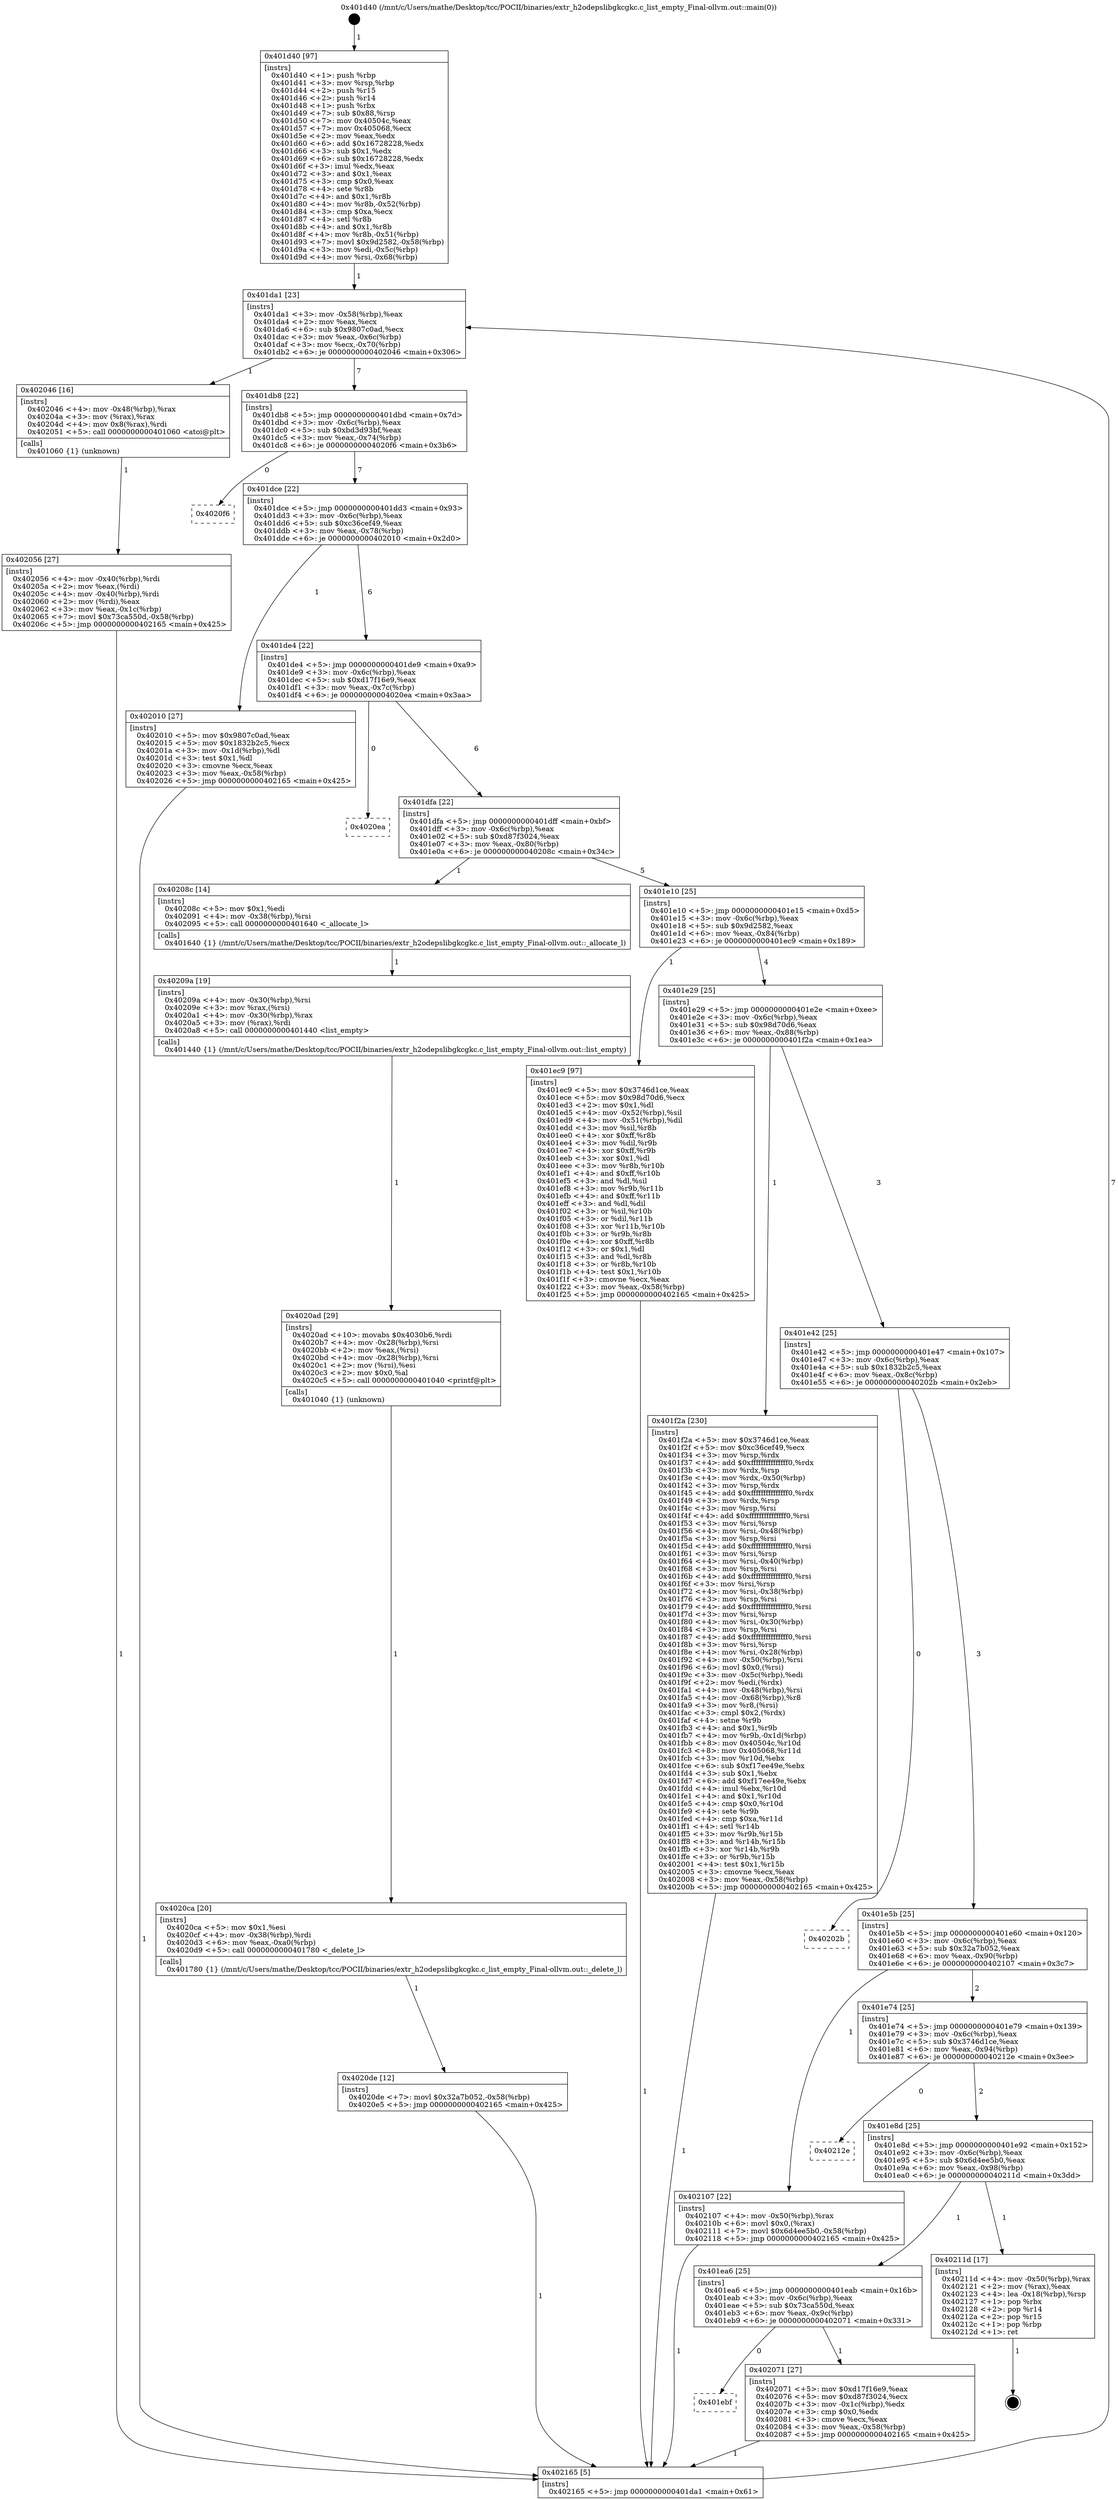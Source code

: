 digraph "0x401d40" {
  label = "0x401d40 (/mnt/c/Users/mathe/Desktop/tcc/POCII/binaries/extr_h2odepslibgkcgkc.c_list_empty_Final-ollvm.out::main(0))"
  labelloc = "t"
  node[shape=record]

  Entry [label="",width=0.3,height=0.3,shape=circle,fillcolor=black,style=filled]
  "0x401da1" [label="{
     0x401da1 [23]\l
     | [instrs]\l
     &nbsp;&nbsp;0x401da1 \<+3\>: mov -0x58(%rbp),%eax\l
     &nbsp;&nbsp;0x401da4 \<+2\>: mov %eax,%ecx\l
     &nbsp;&nbsp;0x401da6 \<+6\>: sub $0x9807c0ad,%ecx\l
     &nbsp;&nbsp;0x401dac \<+3\>: mov %eax,-0x6c(%rbp)\l
     &nbsp;&nbsp;0x401daf \<+3\>: mov %ecx,-0x70(%rbp)\l
     &nbsp;&nbsp;0x401db2 \<+6\>: je 0000000000402046 \<main+0x306\>\l
  }"]
  "0x402046" [label="{
     0x402046 [16]\l
     | [instrs]\l
     &nbsp;&nbsp;0x402046 \<+4\>: mov -0x48(%rbp),%rax\l
     &nbsp;&nbsp;0x40204a \<+3\>: mov (%rax),%rax\l
     &nbsp;&nbsp;0x40204d \<+4\>: mov 0x8(%rax),%rdi\l
     &nbsp;&nbsp;0x402051 \<+5\>: call 0000000000401060 \<atoi@plt\>\l
     | [calls]\l
     &nbsp;&nbsp;0x401060 \{1\} (unknown)\l
  }"]
  "0x401db8" [label="{
     0x401db8 [22]\l
     | [instrs]\l
     &nbsp;&nbsp;0x401db8 \<+5\>: jmp 0000000000401dbd \<main+0x7d\>\l
     &nbsp;&nbsp;0x401dbd \<+3\>: mov -0x6c(%rbp),%eax\l
     &nbsp;&nbsp;0x401dc0 \<+5\>: sub $0xbd3d93bf,%eax\l
     &nbsp;&nbsp;0x401dc5 \<+3\>: mov %eax,-0x74(%rbp)\l
     &nbsp;&nbsp;0x401dc8 \<+6\>: je 00000000004020f6 \<main+0x3b6\>\l
  }"]
  Exit [label="",width=0.3,height=0.3,shape=circle,fillcolor=black,style=filled,peripheries=2]
  "0x4020f6" [label="{
     0x4020f6\l
  }", style=dashed]
  "0x401dce" [label="{
     0x401dce [22]\l
     | [instrs]\l
     &nbsp;&nbsp;0x401dce \<+5\>: jmp 0000000000401dd3 \<main+0x93\>\l
     &nbsp;&nbsp;0x401dd3 \<+3\>: mov -0x6c(%rbp),%eax\l
     &nbsp;&nbsp;0x401dd6 \<+5\>: sub $0xc36cef49,%eax\l
     &nbsp;&nbsp;0x401ddb \<+3\>: mov %eax,-0x78(%rbp)\l
     &nbsp;&nbsp;0x401dde \<+6\>: je 0000000000402010 \<main+0x2d0\>\l
  }"]
  "0x4020de" [label="{
     0x4020de [12]\l
     | [instrs]\l
     &nbsp;&nbsp;0x4020de \<+7\>: movl $0x32a7b052,-0x58(%rbp)\l
     &nbsp;&nbsp;0x4020e5 \<+5\>: jmp 0000000000402165 \<main+0x425\>\l
  }"]
  "0x402010" [label="{
     0x402010 [27]\l
     | [instrs]\l
     &nbsp;&nbsp;0x402010 \<+5\>: mov $0x9807c0ad,%eax\l
     &nbsp;&nbsp;0x402015 \<+5\>: mov $0x1832b2c5,%ecx\l
     &nbsp;&nbsp;0x40201a \<+3\>: mov -0x1d(%rbp),%dl\l
     &nbsp;&nbsp;0x40201d \<+3\>: test $0x1,%dl\l
     &nbsp;&nbsp;0x402020 \<+3\>: cmovne %ecx,%eax\l
     &nbsp;&nbsp;0x402023 \<+3\>: mov %eax,-0x58(%rbp)\l
     &nbsp;&nbsp;0x402026 \<+5\>: jmp 0000000000402165 \<main+0x425\>\l
  }"]
  "0x401de4" [label="{
     0x401de4 [22]\l
     | [instrs]\l
     &nbsp;&nbsp;0x401de4 \<+5\>: jmp 0000000000401de9 \<main+0xa9\>\l
     &nbsp;&nbsp;0x401de9 \<+3\>: mov -0x6c(%rbp),%eax\l
     &nbsp;&nbsp;0x401dec \<+5\>: sub $0xd17f16e9,%eax\l
     &nbsp;&nbsp;0x401df1 \<+3\>: mov %eax,-0x7c(%rbp)\l
     &nbsp;&nbsp;0x401df4 \<+6\>: je 00000000004020ea \<main+0x3aa\>\l
  }"]
  "0x4020ca" [label="{
     0x4020ca [20]\l
     | [instrs]\l
     &nbsp;&nbsp;0x4020ca \<+5\>: mov $0x1,%esi\l
     &nbsp;&nbsp;0x4020cf \<+4\>: mov -0x38(%rbp),%rdi\l
     &nbsp;&nbsp;0x4020d3 \<+6\>: mov %eax,-0xa0(%rbp)\l
     &nbsp;&nbsp;0x4020d9 \<+5\>: call 0000000000401780 \<_delete_l\>\l
     | [calls]\l
     &nbsp;&nbsp;0x401780 \{1\} (/mnt/c/Users/mathe/Desktop/tcc/POCII/binaries/extr_h2odepslibgkcgkc.c_list_empty_Final-ollvm.out::_delete_l)\l
  }"]
  "0x4020ea" [label="{
     0x4020ea\l
  }", style=dashed]
  "0x401dfa" [label="{
     0x401dfa [22]\l
     | [instrs]\l
     &nbsp;&nbsp;0x401dfa \<+5\>: jmp 0000000000401dff \<main+0xbf\>\l
     &nbsp;&nbsp;0x401dff \<+3\>: mov -0x6c(%rbp),%eax\l
     &nbsp;&nbsp;0x401e02 \<+5\>: sub $0xd87f3024,%eax\l
     &nbsp;&nbsp;0x401e07 \<+3\>: mov %eax,-0x80(%rbp)\l
     &nbsp;&nbsp;0x401e0a \<+6\>: je 000000000040208c \<main+0x34c\>\l
  }"]
  "0x4020ad" [label="{
     0x4020ad [29]\l
     | [instrs]\l
     &nbsp;&nbsp;0x4020ad \<+10\>: movabs $0x4030b6,%rdi\l
     &nbsp;&nbsp;0x4020b7 \<+4\>: mov -0x28(%rbp),%rsi\l
     &nbsp;&nbsp;0x4020bb \<+2\>: mov %eax,(%rsi)\l
     &nbsp;&nbsp;0x4020bd \<+4\>: mov -0x28(%rbp),%rsi\l
     &nbsp;&nbsp;0x4020c1 \<+2\>: mov (%rsi),%esi\l
     &nbsp;&nbsp;0x4020c3 \<+2\>: mov $0x0,%al\l
     &nbsp;&nbsp;0x4020c5 \<+5\>: call 0000000000401040 \<printf@plt\>\l
     | [calls]\l
     &nbsp;&nbsp;0x401040 \{1\} (unknown)\l
  }"]
  "0x40208c" [label="{
     0x40208c [14]\l
     | [instrs]\l
     &nbsp;&nbsp;0x40208c \<+5\>: mov $0x1,%edi\l
     &nbsp;&nbsp;0x402091 \<+4\>: mov -0x38(%rbp),%rsi\l
     &nbsp;&nbsp;0x402095 \<+5\>: call 0000000000401640 \<_allocate_l\>\l
     | [calls]\l
     &nbsp;&nbsp;0x401640 \{1\} (/mnt/c/Users/mathe/Desktop/tcc/POCII/binaries/extr_h2odepslibgkcgkc.c_list_empty_Final-ollvm.out::_allocate_l)\l
  }"]
  "0x401e10" [label="{
     0x401e10 [25]\l
     | [instrs]\l
     &nbsp;&nbsp;0x401e10 \<+5\>: jmp 0000000000401e15 \<main+0xd5\>\l
     &nbsp;&nbsp;0x401e15 \<+3\>: mov -0x6c(%rbp),%eax\l
     &nbsp;&nbsp;0x401e18 \<+5\>: sub $0x9d2582,%eax\l
     &nbsp;&nbsp;0x401e1d \<+6\>: mov %eax,-0x84(%rbp)\l
     &nbsp;&nbsp;0x401e23 \<+6\>: je 0000000000401ec9 \<main+0x189\>\l
  }"]
  "0x40209a" [label="{
     0x40209a [19]\l
     | [instrs]\l
     &nbsp;&nbsp;0x40209a \<+4\>: mov -0x30(%rbp),%rsi\l
     &nbsp;&nbsp;0x40209e \<+3\>: mov %rax,(%rsi)\l
     &nbsp;&nbsp;0x4020a1 \<+4\>: mov -0x30(%rbp),%rax\l
     &nbsp;&nbsp;0x4020a5 \<+3\>: mov (%rax),%rdi\l
     &nbsp;&nbsp;0x4020a8 \<+5\>: call 0000000000401440 \<list_empty\>\l
     | [calls]\l
     &nbsp;&nbsp;0x401440 \{1\} (/mnt/c/Users/mathe/Desktop/tcc/POCII/binaries/extr_h2odepslibgkcgkc.c_list_empty_Final-ollvm.out::list_empty)\l
  }"]
  "0x401ec9" [label="{
     0x401ec9 [97]\l
     | [instrs]\l
     &nbsp;&nbsp;0x401ec9 \<+5\>: mov $0x3746d1ce,%eax\l
     &nbsp;&nbsp;0x401ece \<+5\>: mov $0x98d70d6,%ecx\l
     &nbsp;&nbsp;0x401ed3 \<+2\>: mov $0x1,%dl\l
     &nbsp;&nbsp;0x401ed5 \<+4\>: mov -0x52(%rbp),%sil\l
     &nbsp;&nbsp;0x401ed9 \<+4\>: mov -0x51(%rbp),%dil\l
     &nbsp;&nbsp;0x401edd \<+3\>: mov %sil,%r8b\l
     &nbsp;&nbsp;0x401ee0 \<+4\>: xor $0xff,%r8b\l
     &nbsp;&nbsp;0x401ee4 \<+3\>: mov %dil,%r9b\l
     &nbsp;&nbsp;0x401ee7 \<+4\>: xor $0xff,%r9b\l
     &nbsp;&nbsp;0x401eeb \<+3\>: xor $0x1,%dl\l
     &nbsp;&nbsp;0x401eee \<+3\>: mov %r8b,%r10b\l
     &nbsp;&nbsp;0x401ef1 \<+4\>: and $0xff,%r10b\l
     &nbsp;&nbsp;0x401ef5 \<+3\>: and %dl,%sil\l
     &nbsp;&nbsp;0x401ef8 \<+3\>: mov %r9b,%r11b\l
     &nbsp;&nbsp;0x401efb \<+4\>: and $0xff,%r11b\l
     &nbsp;&nbsp;0x401eff \<+3\>: and %dl,%dil\l
     &nbsp;&nbsp;0x401f02 \<+3\>: or %sil,%r10b\l
     &nbsp;&nbsp;0x401f05 \<+3\>: or %dil,%r11b\l
     &nbsp;&nbsp;0x401f08 \<+3\>: xor %r11b,%r10b\l
     &nbsp;&nbsp;0x401f0b \<+3\>: or %r9b,%r8b\l
     &nbsp;&nbsp;0x401f0e \<+4\>: xor $0xff,%r8b\l
     &nbsp;&nbsp;0x401f12 \<+3\>: or $0x1,%dl\l
     &nbsp;&nbsp;0x401f15 \<+3\>: and %dl,%r8b\l
     &nbsp;&nbsp;0x401f18 \<+3\>: or %r8b,%r10b\l
     &nbsp;&nbsp;0x401f1b \<+4\>: test $0x1,%r10b\l
     &nbsp;&nbsp;0x401f1f \<+3\>: cmovne %ecx,%eax\l
     &nbsp;&nbsp;0x401f22 \<+3\>: mov %eax,-0x58(%rbp)\l
     &nbsp;&nbsp;0x401f25 \<+5\>: jmp 0000000000402165 \<main+0x425\>\l
  }"]
  "0x401e29" [label="{
     0x401e29 [25]\l
     | [instrs]\l
     &nbsp;&nbsp;0x401e29 \<+5\>: jmp 0000000000401e2e \<main+0xee\>\l
     &nbsp;&nbsp;0x401e2e \<+3\>: mov -0x6c(%rbp),%eax\l
     &nbsp;&nbsp;0x401e31 \<+5\>: sub $0x98d70d6,%eax\l
     &nbsp;&nbsp;0x401e36 \<+6\>: mov %eax,-0x88(%rbp)\l
     &nbsp;&nbsp;0x401e3c \<+6\>: je 0000000000401f2a \<main+0x1ea\>\l
  }"]
  "0x402165" [label="{
     0x402165 [5]\l
     | [instrs]\l
     &nbsp;&nbsp;0x402165 \<+5\>: jmp 0000000000401da1 \<main+0x61\>\l
  }"]
  "0x401d40" [label="{
     0x401d40 [97]\l
     | [instrs]\l
     &nbsp;&nbsp;0x401d40 \<+1\>: push %rbp\l
     &nbsp;&nbsp;0x401d41 \<+3\>: mov %rsp,%rbp\l
     &nbsp;&nbsp;0x401d44 \<+2\>: push %r15\l
     &nbsp;&nbsp;0x401d46 \<+2\>: push %r14\l
     &nbsp;&nbsp;0x401d48 \<+1\>: push %rbx\l
     &nbsp;&nbsp;0x401d49 \<+7\>: sub $0x88,%rsp\l
     &nbsp;&nbsp;0x401d50 \<+7\>: mov 0x40504c,%eax\l
     &nbsp;&nbsp;0x401d57 \<+7\>: mov 0x405068,%ecx\l
     &nbsp;&nbsp;0x401d5e \<+2\>: mov %eax,%edx\l
     &nbsp;&nbsp;0x401d60 \<+6\>: add $0x16728228,%edx\l
     &nbsp;&nbsp;0x401d66 \<+3\>: sub $0x1,%edx\l
     &nbsp;&nbsp;0x401d69 \<+6\>: sub $0x16728228,%edx\l
     &nbsp;&nbsp;0x401d6f \<+3\>: imul %edx,%eax\l
     &nbsp;&nbsp;0x401d72 \<+3\>: and $0x1,%eax\l
     &nbsp;&nbsp;0x401d75 \<+3\>: cmp $0x0,%eax\l
     &nbsp;&nbsp;0x401d78 \<+4\>: sete %r8b\l
     &nbsp;&nbsp;0x401d7c \<+4\>: and $0x1,%r8b\l
     &nbsp;&nbsp;0x401d80 \<+4\>: mov %r8b,-0x52(%rbp)\l
     &nbsp;&nbsp;0x401d84 \<+3\>: cmp $0xa,%ecx\l
     &nbsp;&nbsp;0x401d87 \<+4\>: setl %r8b\l
     &nbsp;&nbsp;0x401d8b \<+4\>: and $0x1,%r8b\l
     &nbsp;&nbsp;0x401d8f \<+4\>: mov %r8b,-0x51(%rbp)\l
     &nbsp;&nbsp;0x401d93 \<+7\>: movl $0x9d2582,-0x58(%rbp)\l
     &nbsp;&nbsp;0x401d9a \<+3\>: mov %edi,-0x5c(%rbp)\l
     &nbsp;&nbsp;0x401d9d \<+4\>: mov %rsi,-0x68(%rbp)\l
  }"]
  "0x401ebf" [label="{
     0x401ebf\l
  }", style=dashed]
  "0x401f2a" [label="{
     0x401f2a [230]\l
     | [instrs]\l
     &nbsp;&nbsp;0x401f2a \<+5\>: mov $0x3746d1ce,%eax\l
     &nbsp;&nbsp;0x401f2f \<+5\>: mov $0xc36cef49,%ecx\l
     &nbsp;&nbsp;0x401f34 \<+3\>: mov %rsp,%rdx\l
     &nbsp;&nbsp;0x401f37 \<+4\>: add $0xfffffffffffffff0,%rdx\l
     &nbsp;&nbsp;0x401f3b \<+3\>: mov %rdx,%rsp\l
     &nbsp;&nbsp;0x401f3e \<+4\>: mov %rdx,-0x50(%rbp)\l
     &nbsp;&nbsp;0x401f42 \<+3\>: mov %rsp,%rdx\l
     &nbsp;&nbsp;0x401f45 \<+4\>: add $0xfffffffffffffff0,%rdx\l
     &nbsp;&nbsp;0x401f49 \<+3\>: mov %rdx,%rsp\l
     &nbsp;&nbsp;0x401f4c \<+3\>: mov %rsp,%rsi\l
     &nbsp;&nbsp;0x401f4f \<+4\>: add $0xfffffffffffffff0,%rsi\l
     &nbsp;&nbsp;0x401f53 \<+3\>: mov %rsi,%rsp\l
     &nbsp;&nbsp;0x401f56 \<+4\>: mov %rsi,-0x48(%rbp)\l
     &nbsp;&nbsp;0x401f5a \<+3\>: mov %rsp,%rsi\l
     &nbsp;&nbsp;0x401f5d \<+4\>: add $0xfffffffffffffff0,%rsi\l
     &nbsp;&nbsp;0x401f61 \<+3\>: mov %rsi,%rsp\l
     &nbsp;&nbsp;0x401f64 \<+4\>: mov %rsi,-0x40(%rbp)\l
     &nbsp;&nbsp;0x401f68 \<+3\>: mov %rsp,%rsi\l
     &nbsp;&nbsp;0x401f6b \<+4\>: add $0xfffffffffffffff0,%rsi\l
     &nbsp;&nbsp;0x401f6f \<+3\>: mov %rsi,%rsp\l
     &nbsp;&nbsp;0x401f72 \<+4\>: mov %rsi,-0x38(%rbp)\l
     &nbsp;&nbsp;0x401f76 \<+3\>: mov %rsp,%rsi\l
     &nbsp;&nbsp;0x401f79 \<+4\>: add $0xfffffffffffffff0,%rsi\l
     &nbsp;&nbsp;0x401f7d \<+3\>: mov %rsi,%rsp\l
     &nbsp;&nbsp;0x401f80 \<+4\>: mov %rsi,-0x30(%rbp)\l
     &nbsp;&nbsp;0x401f84 \<+3\>: mov %rsp,%rsi\l
     &nbsp;&nbsp;0x401f87 \<+4\>: add $0xfffffffffffffff0,%rsi\l
     &nbsp;&nbsp;0x401f8b \<+3\>: mov %rsi,%rsp\l
     &nbsp;&nbsp;0x401f8e \<+4\>: mov %rsi,-0x28(%rbp)\l
     &nbsp;&nbsp;0x401f92 \<+4\>: mov -0x50(%rbp),%rsi\l
     &nbsp;&nbsp;0x401f96 \<+6\>: movl $0x0,(%rsi)\l
     &nbsp;&nbsp;0x401f9c \<+3\>: mov -0x5c(%rbp),%edi\l
     &nbsp;&nbsp;0x401f9f \<+2\>: mov %edi,(%rdx)\l
     &nbsp;&nbsp;0x401fa1 \<+4\>: mov -0x48(%rbp),%rsi\l
     &nbsp;&nbsp;0x401fa5 \<+4\>: mov -0x68(%rbp),%r8\l
     &nbsp;&nbsp;0x401fa9 \<+3\>: mov %r8,(%rsi)\l
     &nbsp;&nbsp;0x401fac \<+3\>: cmpl $0x2,(%rdx)\l
     &nbsp;&nbsp;0x401faf \<+4\>: setne %r9b\l
     &nbsp;&nbsp;0x401fb3 \<+4\>: and $0x1,%r9b\l
     &nbsp;&nbsp;0x401fb7 \<+4\>: mov %r9b,-0x1d(%rbp)\l
     &nbsp;&nbsp;0x401fbb \<+8\>: mov 0x40504c,%r10d\l
     &nbsp;&nbsp;0x401fc3 \<+8\>: mov 0x405068,%r11d\l
     &nbsp;&nbsp;0x401fcb \<+3\>: mov %r10d,%ebx\l
     &nbsp;&nbsp;0x401fce \<+6\>: sub $0xf17ee49e,%ebx\l
     &nbsp;&nbsp;0x401fd4 \<+3\>: sub $0x1,%ebx\l
     &nbsp;&nbsp;0x401fd7 \<+6\>: add $0xf17ee49e,%ebx\l
     &nbsp;&nbsp;0x401fdd \<+4\>: imul %ebx,%r10d\l
     &nbsp;&nbsp;0x401fe1 \<+4\>: and $0x1,%r10d\l
     &nbsp;&nbsp;0x401fe5 \<+4\>: cmp $0x0,%r10d\l
     &nbsp;&nbsp;0x401fe9 \<+4\>: sete %r9b\l
     &nbsp;&nbsp;0x401fed \<+4\>: cmp $0xa,%r11d\l
     &nbsp;&nbsp;0x401ff1 \<+4\>: setl %r14b\l
     &nbsp;&nbsp;0x401ff5 \<+3\>: mov %r9b,%r15b\l
     &nbsp;&nbsp;0x401ff8 \<+3\>: and %r14b,%r15b\l
     &nbsp;&nbsp;0x401ffb \<+3\>: xor %r14b,%r9b\l
     &nbsp;&nbsp;0x401ffe \<+3\>: or %r9b,%r15b\l
     &nbsp;&nbsp;0x402001 \<+4\>: test $0x1,%r15b\l
     &nbsp;&nbsp;0x402005 \<+3\>: cmovne %ecx,%eax\l
     &nbsp;&nbsp;0x402008 \<+3\>: mov %eax,-0x58(%rbp)\l
     &nbsp;&nbsp;0x40200b \<+5\>: jmp 0000000000402165 \<main+0x425\>\l
  }"]
  "0x401e42" [label="{
     0x401e42 [25]\l
     | [instrs]\l
     &nbsp;&nbsp;0x401e42 \<+5\>: jmp 0000000000401e47 \<main+0x107\>\l
     &nbsp;&nbsp;0x401e47 \<+3\>: mov -0x6c(%rbp),%eax\l
     &nbsp;&nbsp;0x401e4a \<+5\>: sub $0x1832b2c5,%eax\l
     &nbsp;&nbsp;0x401e4f \<+6\>: mov %eax,-0x8c(%rbp)\l
     &nbsp;&nbsp;0x401e55 \<+6\>: je 000000000040202b \<main+0x2eb\>\l
  }"]
  "0x402056" [label="{
     0x402056 [27]\l
     | [instrs]\l
     &nbsp;&nbsp;0x402056 \<+4\>: mov -0x40(%rbp),%rdi\l
     &nbsp;&nbsp;0x40205a \<+2\>: mov %eax,(%rdi)\l
     &nbsp;&nbsp;0x40205c \<+4\>: mov -0x40(%rbp),%rdi\l
     &nbsp;&nbsp;0x402060 \<+2\>: mov (%rdi),%eax\l
     &nbsp;&nbsp;0x402062 \<+3\>: mov %eax,-0x1c(%rbp)\l
     &nbsp;&nbsp;0x402065 \<+7\>: movl $0x73ca550d,-0x58(%rbp)\l
     &nbsp;&nbsp;0x40206c \<+5\>: jmp 0000000000402165 \<main+0x425\>\l
  }"]
  "0x402071" [label="{
     0x402071 [27]\l
     | [instrs]\l
     &nbsp;&nbsp;0x402071 \<+5\>: mov $0xd17f16e9,%eax\l
     &nbsp;&nbsp;0x402076 \<+5\>: mov $0xd87f3024,%ecx\l
     &nbsp;&nbsp;0x40207b \<+3\>: mov -0x1c(%rbp),%edx\l
     &nbsp;&nbsp;0x40207e \<+3\>: cmp $0x0,%edx\l
     &nbsp;&nbsp;0x402081 \<+3\>: cmove %ecx,%eax\l
     &nbsp;&nbsp;0x402084 \<+3\>: mov %eax,-0x58(%rbp)\l
     &nbsp;&nbsp;0x402087 \<+5\>: jmp 0000000000402165 \<main+0x425\>\l
  }"]
  "0x40202b" [label="{
     0x40202b\l
  }", style=dashed]
  "0x401e5b" [label="{
     0x401e5b [25]\l
     | [instrs]\l
     &nbsp;&nbsp;0x401e5b \<+5\>: jmp 0000000000401e60 \<main+0x120\>\l
     &nbsp;&nbsp;0x401e60 \<+3\>: mov -0x6c(%rbp),%eax\l
     &nbsp;&nbsp;0x401e63 \<+5\>: sub $0x32a7b052,%eax\l
     &nbsp;&nbsp;0x401e68 \<+6\>: mov %eax,-0x90(%rbp)\l
     &nbsp;&nbsp;0x401e6e \<+6\>: je 0000000000402107 \<main+0x3c7\>\l
  }"]
  "0x401ea6" [label="{
     0x401ea6 [25]\l
     | [instrs]\l
     &nbsp;&nbsp;0x401ea6 \<+5\>: jmp 0000000000401eab \<main+0x16b\>\l
     &nbsp;&nbsp;0x401eab \<+3\>: mov -0x6c(%rbp),%eax\l
     &nbsp;&nbsp;0x401eae \<+5\>: sub $0x73ca550d,%eax\l
     &nbsp;&nbsp;0x401eb3 \<+6\>: mov %eax,-0x9c(%rbp)\l
     &nbsp;&nbsp;0x401eb9 \<+6\>: je 0000000000402071 \<main+0x331\>\l
  }"]
  "0x402107" [label="{
     0x402107 [22]\l
     | [instrs]\l
     &nbsp;&nbsp;0x402107 \<+4\>: mov -0x50(%rbp),%rax\l
     &nbsp;&nbsp;0x40210b \<+6\>: movl $0x0,(%rax)\l
     &nbsp;&nbsp;0x402111 \<+7\>: movl $0x6d4ee5b0,-0x58(%rbp)\l
     &nbsp;&nbsp;0x402118 \<+5\>: jmp 0000000000402165 \<main+0x425\>\l
  }"]
  "0x401e74" [label="{
     0x401e74 [25]\l
     | [instrs]\l
     &nbsp;&nbsp;0x401e74 \<+5\>: jmp 0000000000401e79 \<main+0x139\>\l
     &nbsp;&nbsp;0x401e79 \<+3\>: mov -0x6c(%rbp),%eax\l
     &nbsp;&nbsp;0x401e7c \<+5\>: sub $0x3746d1ce,%eax\l
     &nbsp;&nbsp;0x401e81 \<+6\>: mov %eax,-0x94(%rbp)\l
     &nbsp;&nbsp;0x401e87 \<+6\>: je 000000000040212e \<main+0x3ee\>\l
  }"]
  "0x40211d" [label="{
     0x40211d [17]\l
     | [instrs]\l
     &nbsp;&nbsp;0x40211d \<+4\>: mov -0x50(%rbp),%rax\l
     &nbsp;&nbsp;0x402121 \<+2\>: mov (%rax),%eax\l
     &nbsp;&nbsp;0x402123 \<+4\>: lea -0x18(%rbp),%rsp\l
     &nbsp;&nbsp;0x402127 \<+1\>: pop %rbx\l
     &nbsp;&nbsp;0x402128 \<+2\>: pop %r14\l
     &nbsp;&nbsp;0x40212a \<+2\>: pop %r15\l
     &nbsp;&nbsp;0x40212c \<+1\>: pop %rbp\l
     &nbsp;&nbsp;0x40212d \<+1\>: ret\l
  }"]
  "0x40212e" [label="{
     0x40212e\l
  }", style=dashed]
  "0x401e8d" [label="{
     0x401e8d [25]\l
     | [instrs]\l
     &nbsp;&nbsp;0x401e8d \<+5\>: jmp 0000000000401e92 \<main+0x152\>\l
     &nbsp;&nbsp;0x401e92 \<+3\>: mov -0x6c(%rbp),%eax\l
     &nbsp;&nbsp;0x401e95 \<+5\>: sub $0x6d4ee5b0,%eax\l
     &nbsp;&nbsp;0x401e9a \<+6\>: mov %eax,-0x98(%rbp)\l
     &nbsp;&nbsp;0x401ea0 \<+6\>: je 000000000040211d \<main+0x3dd\>\l
  }"]
  Entry -> "0x401d40" [label=" 1"]
  "0x401da1" -> "0x402046" [label=" 1"]
  "0x401da1" -> "0x401db8" [label=" 7"]
  "0x40211d" -> Exit [label=" 1"]
  "0x401db8" -> "0x4020f6" [label=" 0"]
  "0x401db8" -> "0x401dce" [label=" 7"]
  "0x402107" -> "0x402165" [label=" 1"]
  "0x401dce" -> "0x402010" [label=" 1"]
  "0x401dce" -> "0x401de4" [label=" 6"]
  "0x4020de" -> "0x402165" [label=" 1"]
  "0x401de4" -> "0x4020ea" [label=" 0"]
  "0x401de4" -> "0x401dfa" [label=" 6"]
  "0x4020ca" -> "0x4020de" [label=" 1"]
  "0x401dfa" -> "0x40208c" [label=" 1"]
  "0x401dfa" -> "0x401e10" [label=" 5"]
  "0x4020ad" -> "0x4020ca" [label=" 1"]
  "0x401e10" -> "0x401ec9" [label=" 1"]
  "0x401e10" -> "0x401e29" [label=" 4"]
  "0x401ec9" -> "0x402165" [label=" 1"]
  "0x401d40" -> "0x401da1" [label=" 1"]
  "0x402165" -> "0x401da1" [label=" 7"]
  "0x40209a" -> "0x4020ad" [label=" 1"]
  "0x401e29" -> "0x401f2a" [label=" 1"]
  "0x401e29" -> "0x401e42" [label=" 3"]
  "0x401f2a" -> "0x402165" [label=" 1"]
  "0x402010" -> "0x402165" [label=" 1"]
  "0x402046" -> "0x402056" [label=" 1"]
  "0x402056" -> "0x402165" [label=" 1"]
  "0x40208c" -> "0x40209a" [label=" 1"]
  "0x401e42" -> "0x40202b" [label=" 0"]
  "0x401e42" -> "0x401e5b" [label=" 3"]
  "0x402071" -> "0x402165" [label=" 1"]
  "0x401e5b" -> "0x402107" [label=" 1"]
  "0x401e5b" -> "0x401e74" [label=" 2"]
  "0x401ea6" -> "0x402071" [label=" 1"]
  "0x401e74" -> "0x40212e" [label=" 0"]
  "0x401e74" -> "0x401e8d" [label=" 2"]
  "0x401ea6" -> "0x401ebf" [label=" 0"]
  "0x401e8d" -> "0x40211d" [label=" 1"]
  "0x401e8d" -> "0x401ea6" [label=" 1"]
}
